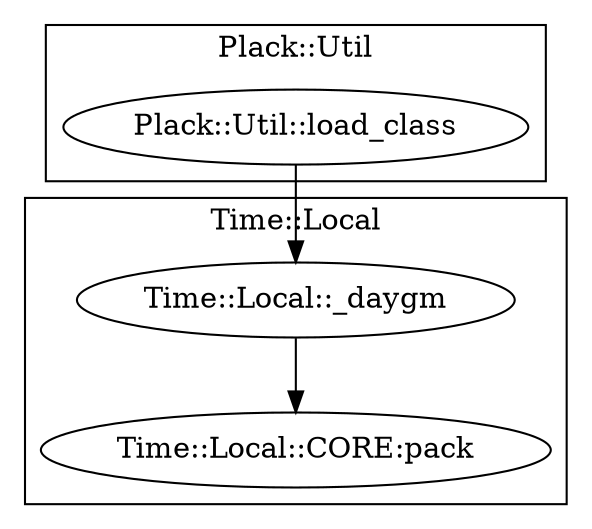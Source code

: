 digraph {
graph [overlap=false]
subgraph cluster_Time_Local {
	label="Time::Local";
	"Time::Local::CORE:pack";
	"Time::Local::_daygm";
}
subgraph cluster_Plack_Util {
	label="Plack::Util";
	"Plack::Util::load_class";
}
"Plack::Util::load_class" -> "Time::Local::_daygm";
"Time::Local::_daygm" -> "Time::Local::CORE:pack";
}
